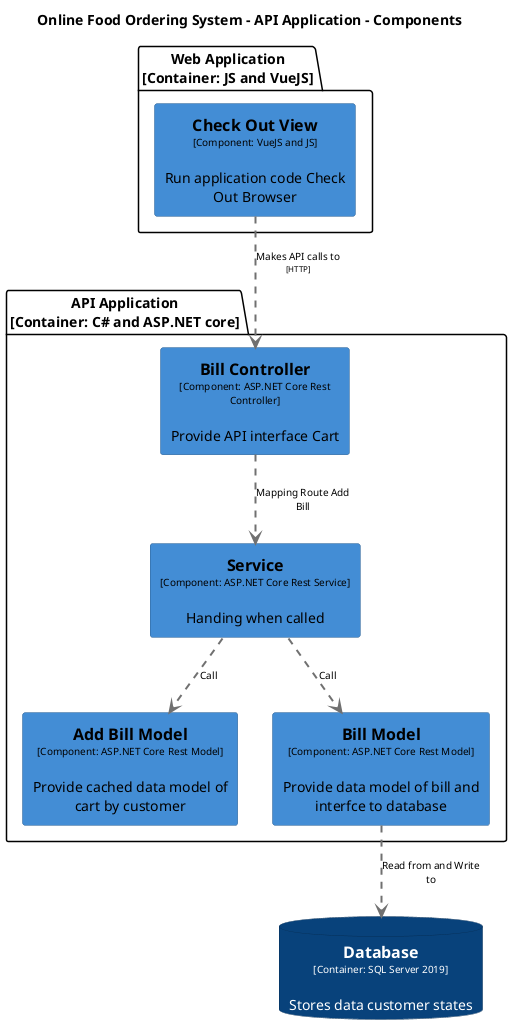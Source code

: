 @startuml(id=AddBillComponent)
title Online Food Ordering System - API Application - Components

skinparam {
  shadowing false
  arrowFontSize 10
  defaultTextAlignment center
  wrapWidth 200
  maxMessageSize 100
}
hide stereotype
top to bottom direction
skinparam rectangle<<12>> {
  BackgroundColor #438dd5
  FontColor #000000
  BorderColor #2e6295
}
skinparam rectangle<<36>> {
  BackgroundColor #438dd5
  FontColor #000000
  BorderColor #2e6295
}
skinparam rectangle<<30>> {
  BackgroundColor #438dd5
  FontColor #000000
  BorderColor #2e6295
}
skinparam rectangle<<31>> {
  BackgroundColor #438dd5
  FontColor #000000
  BorderColor #2e6295
}
skinparam rectangle<<32>> {
  BackgroundColor #438dd5
  FontColor #000000
  BorderColor #2e6295
}
skinparam database<<43>> {
  BackgroundColor #08427b
  FontColor #ffffff
  BorderColor #052e56
}
database "==Database\n<size:10>[Container: SQL Server 2019]</size>\n\nStores data customer states" <<43>> as 43
package "API Application\n[Container: C# and ASP.NET core]" {
  rectangle "==Add Bill Model\n<size:10>[Component: ASP.NET Core Rest Model]</size>\n\nProvide cached data model of cart by customer" <<32>> as 32
  rectangle "==Bill Controller\n<size:10>[Component: ASP.NET Core Rest Controller]</size>\n\nProvide API interface Cart" <<30>> as 30
  rectangle "==Bill Model\n<size:10>[Component: ASP.NET Core Rest Model]</size>\n\nProvide data model of bill and interfce to database" <<31>> as 31
  rectangle "==Service\n<size:10>[Component: ASP.NET Core Rest Service]</size>\n\nHanding when called" <<36>> as 36
}
package "Web Application\n[Container: JS and VueJS]" {
  rectangle "==Check Out View\n<size:10>[Component: VueJS and JS]</size>\n\nRun application code Check Out Browser" <<12>> as 12
}
30 .[#707070,thickness=2].> 36 : "Mapping Route Add Bill"
31 .[#707070,thickness=2].> 43 : "Read from and Write to"
12 .[#707070,thickness=2].> 30 : "Makes API calls to\n<size:8>[HTTP]</size>"
36 .[#707070,thickness=2].> 32 : "Call"
36 .[#707070,thickness=2].> 31 : "Call"
@enduml